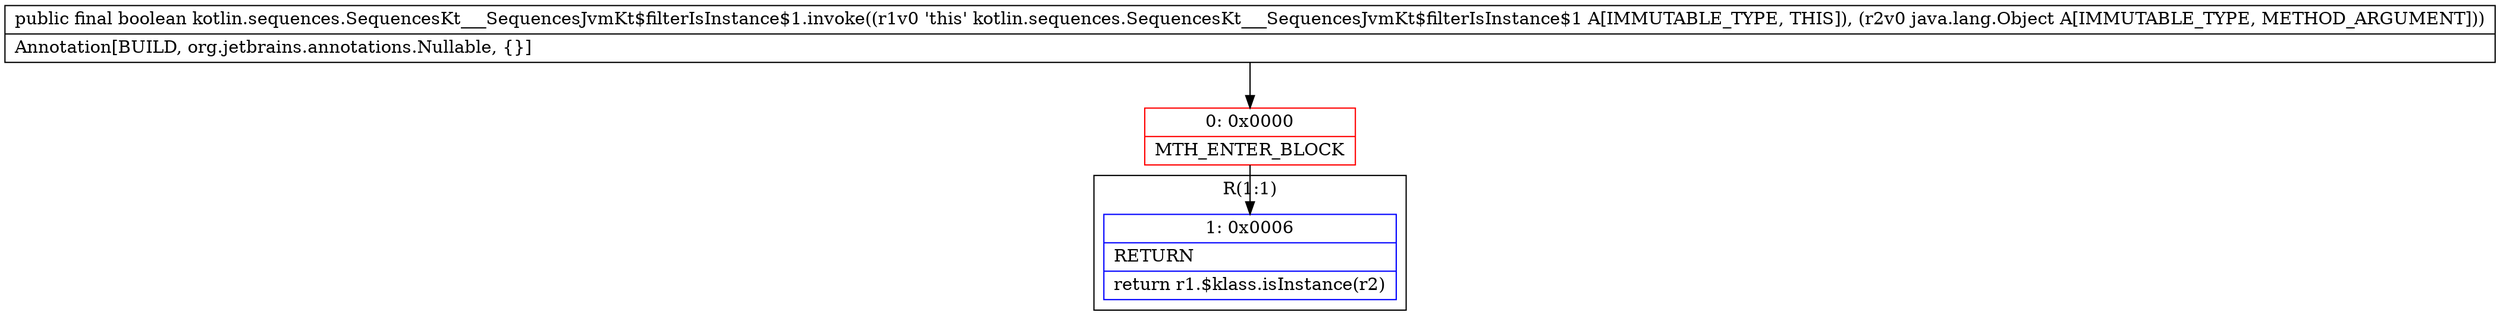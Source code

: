 digraph "CFG forkotlin.sequences.SequencesKt___SequencesJvmKt$filterIsInstance$1.invoke(Ljava\/lang\/Object;)Z" {
subgraph cluster_Region_465012704 {
label = "R(1:1)";
node [shape=record,color=blue];
Node_1 [shape=record,label="{1\:\ 0x0006|RETURN\l|return r1.$klass.isInstance(r2)\l}"];
}
Node_0 [shape=record,color=red,label="{0\:\ 0x0000|MTH_ENTER_BLOCK\l}"];
MethodNode[shape=record,label="{public final boolean kotlin.sequences.SequencesKt___SequencesJvmKt$filterIsInstance$1.invoke((r1v0 'this' kotlin.sequences.SequencesKt___SequencesJvmKt$filterIsInstance$1 A[IMMUTABLE_TYPE, THIS]), (r2v0 java.lang.Object A[IMMUTABLE_TYPE, METHOD_ARGUMENT]))  | Annotation[BUILD, org.jetbrains.annotations.Nullable, \{\}]\l}"];
MethodNode -> Node_0;
Node_0 -> Node_1;
}

